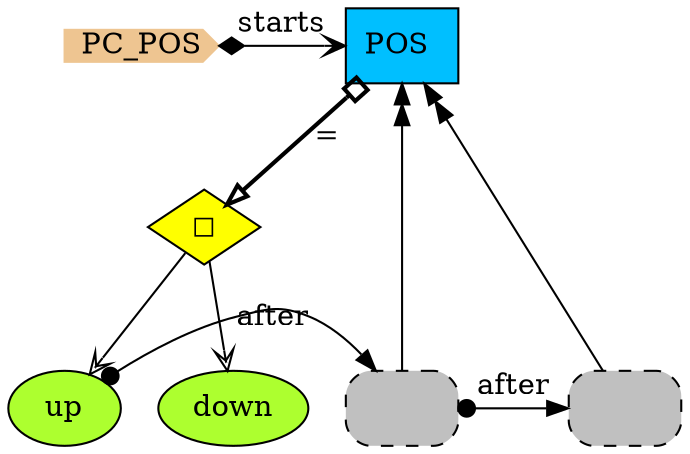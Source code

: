digraph {
StartN_ [shape = cds,color=burlywood2,style=filled,height=.2,width=.2, label =PC_POS];
RefPOS2 [shape=rectangle,fillcolor=gray,style="rounded,filled,dashed",label=" "];
RefPOS [shape=rectangle,fillcolor=gray,style="rounded,filled,dashed",label=" "];
up [shape=ellipse,fillcolor=greenyellow,style = filled,label="up"];
down [shape=ellipse,fillcolor=greenyellow,style = filled,label="down"];
OpPos [shape=diamond,fillcolor=yellow,style = filled,label="◻︎"];
POS [shape=box,fillcolor=deepskyblue,style = filled,label="POS "];

{rank=min;StartN_,POS}
{rank=same;up,RefPOS,RefPOS2}
{rank=same;RefPOS,RefPOS2}

RefPOS->RefPOS2[arrowtail=dot,dir=both,label="after"];
up->RefPOS[arrowtail=dot,dir=both,label="after"];
RefPOS2->POS[arrowhead="normalnormal",label=" "];
RefPOS->POS[arrowhead="normalnormal",label=" "];
OpPos->up[arrowhead="vee",fillcolor=white];
OpPos->down[arrowhead="vee",fillcolor=white];
StartN_->POS[arrowhead="open",arrowtail=diamond,dir=both,label="starts"];
POS->OpPos[arrowhead="onormal",dir=both,arrowtail=obox,penwidth=2,label="="];
}